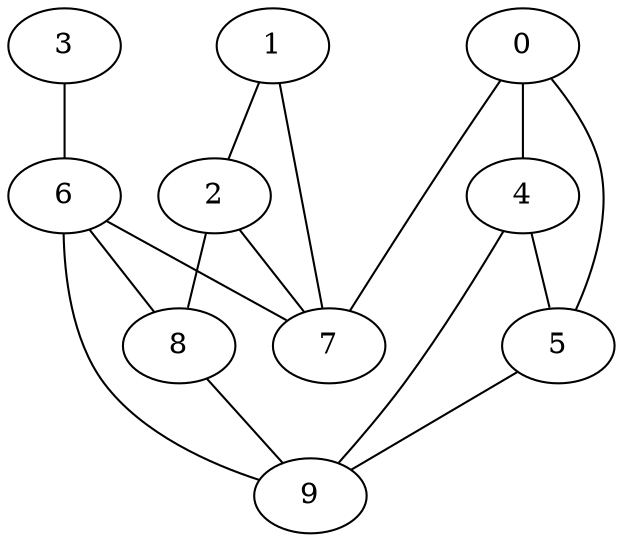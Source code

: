graph exempleCouplesGraphe {
	graph [bb="0,0,291,252"];
	node [label="\N"];
	0	 [height=0.5,
		pos="247,234",
		width=0.75];
	4	 [height=0.5,
		pos="247,162",
		width=0.75];
	0 -- 4	 [pos="247,215.83 247,205 247,191.29 247,180.41"];
	5	 [height=0.5,
		pos="264,90",
		width=0.75];
	0 -- 5	 [pos="261.12,218.28 269.25,208.15 278.69,194.23 283,180 290.54,155.09 280.78,125.41 272.69,107.14"];
	7	 [height=0.5,
		pos="154,90",
		width=0.75];
	0 -- 7	 [pos="235.87,217.52 228.71,206.86 219.23,192.66 211,180 194.47,154.57 175.73,124.78 164.39,106.66"];
	1	 [height=0.5,
		pos="127,234",
		width=0.75];
	2	 [height=0.5,
		pos="99,162",
		width=0.75];
	1 -- 2	 [pos="120.22,216.57 115.85,205.33 110.19,190.77 105.81,179.52"];
	1 -- 7	 [pos="130.36,216.05 135.54,188.46 145.39,135.9 150.59,108.17"];
	2 -- 7	 [pos="111.48,145.66 120.48,133.88 132.58,118.04 141.57,106.27"];
	8	 [height=0.5,
		pos="82,90",
		width=0.75];
	2 -- 8	 [pos="94.798,144.2 92.182,133.13 88.83,118.93 86.213,107.84"];
	3	 [height=0.5,
		pos="27,234",
		width=0.75];
	6	 [height=0.5,
		pos="27,162",
		width=0.75];
	3 -- 6	 [pos="27,215.83 27,205 27,191.29 27,180.41"];
	4 -- 5	 [pos="251.2,144.2 253.82,133.13 257.17,118.93 259.79,107.84"];
	9	 [height=0.5,
		pos="145,18",
		width=0.75];
	4 -- 9	 [pos="237.13,144.98 226.23,126.56 207.86,96.515 190,72 180.23,58.586 168.14,44.184 158.95,33.63"];
	5 -- 9	 [pos="243.81,77.786 221.93,64.546 187.21,43.537 165.29,30.274"];
	6 -- 7	 [pos="47.687,150.27 71.304,136.88 109.71,115.11 133.32,101.72"];
	6 -- 8	 [pos="39.48,145.66 48.481,133.88 60.579,118.04 69.569,106.27"];
	6 -- 9	 [pos="26.533,143.98 26.924,124.42 30.269,93.139 46,72 64.233,47.498 97.007,32.806 119.83,25.066"];
	8 -- 9	 [pos="95.67,74.377 106.24,62.3 120.8,45.662 131.36,33.592"];
}
